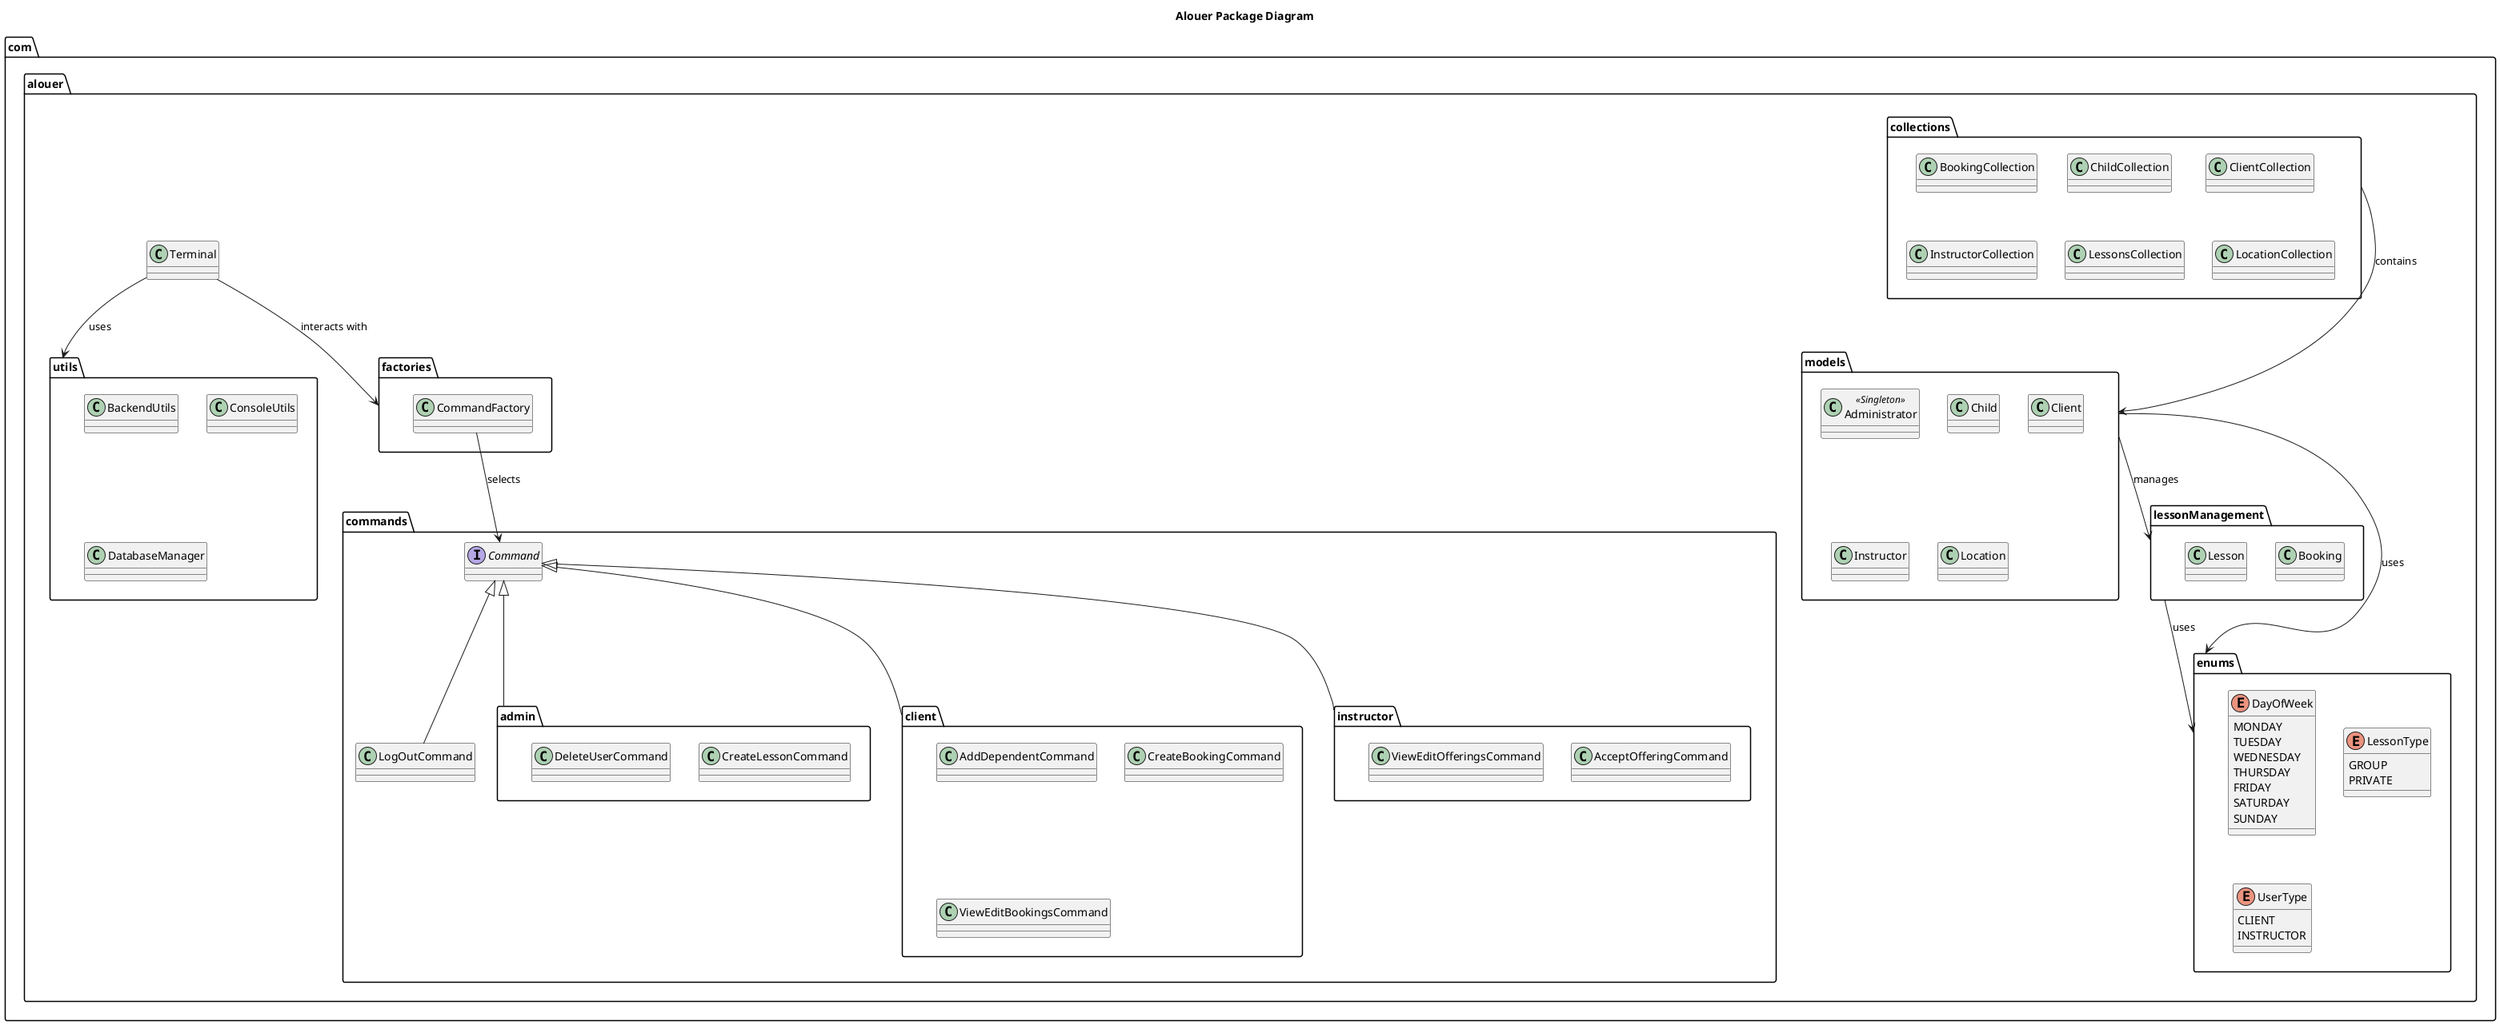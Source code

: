 @startuml

title Alouer Package Diagram

package "com.alouer.collections" {
  class "BookingCollection"
  class "ChildCollection"
  class "ClientCollection"
  class "InstructorCollection"
  class "LessonsCollection"
  class "LocationCollection"
}


package "com.alouer.commands" {
  package "admin" {
    class "CreateLessonCommand"
    class "DeleteUserCommand"
  }
  
  package "client" {
    class "AddDependentCommand"
    class "CreateBookingCommand"
    class "ViewEditBookingsCommand"
  }
  
  package "instructor" {
    class "AcceptOfferingCommand"
    class "ViewEditOfferingsCommand"
  }
  
  interface "Command"
  class "LogOutCommand"
}


package "com.alouer.enums" {
  enum "DayOfWeek" {
    MONDAY
    TUESDAY
    WEDNESDAY
    THURSDAY
    FRIDAY
    SATURDAY
    SUNDAY
  }
  
  enum "LessonType" {
    GROUP
    PRIVATE
  }
  
  enum "UserType" {
    CLIENT
    INSTRUCTOR
  }
}


package "com.alouer.factories" {
  class "CommandFactory"
}


package "com.alouer.lessonManagement" {
  class "Booking" 
  class "Lesson" 
}


package "com.alouer.models" {
  class "Administrator" <<Singleton>>
  class "Child"
  class "Client"
  class "Instructor"
  class "Location"
}


package "com.alouer.utils" {
  class "BackendUtils"
  class "ConsoleUtils"
  class "DatabaseManager"
}

package "com.alouer" {
  class "Terminal"
}

' Associations
"Terminal" --> "factories" : interacts with
"Terminal" --> "utils" : uses

"collections" --> "models" : contains

"CommandFactory" --> "Command" : selects
"Command" <|-- "admin"
"Command" <|-- "client"
"Command" <|-- "instructor"
"Command" <|-- "LogOutCommand"

"models" --> "lessonManagement" : manages
"models" --> "enums" : uses
"lessonManagement" --> "enums" : uses


@enduml